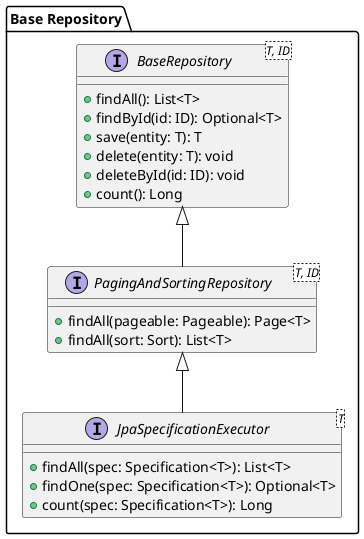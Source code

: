 @startuml
package "Base Repository" {
  interface BaseRepository<T, ID> {
    +findAll(): List<T>
    +findById(id: ID): Optional<T>
    +save(entity: T): T
    +delete(entity: T): void
    +deleteById(id: ID): void
    +count(): Long
  }

  interface PagingAndSortingRepository<T, ID> {
    +findAll(pageable: Pageable): Page<T>
    +findAll(sort: Sort): List<T>
  }

  interface JpaSpecificationExecutor<T> {
    +findAll(spec: Specification<T>): List<T>
    +findOne(spec: Specification<T>): Optional<T>
    +count(spec: Specification<T>): Long
  }

  BaseRepository <|-- PagingAndSortingRepository
  PagingAndSortingRepository <|-- JpaSpecificationExecutor
}
@enduml 